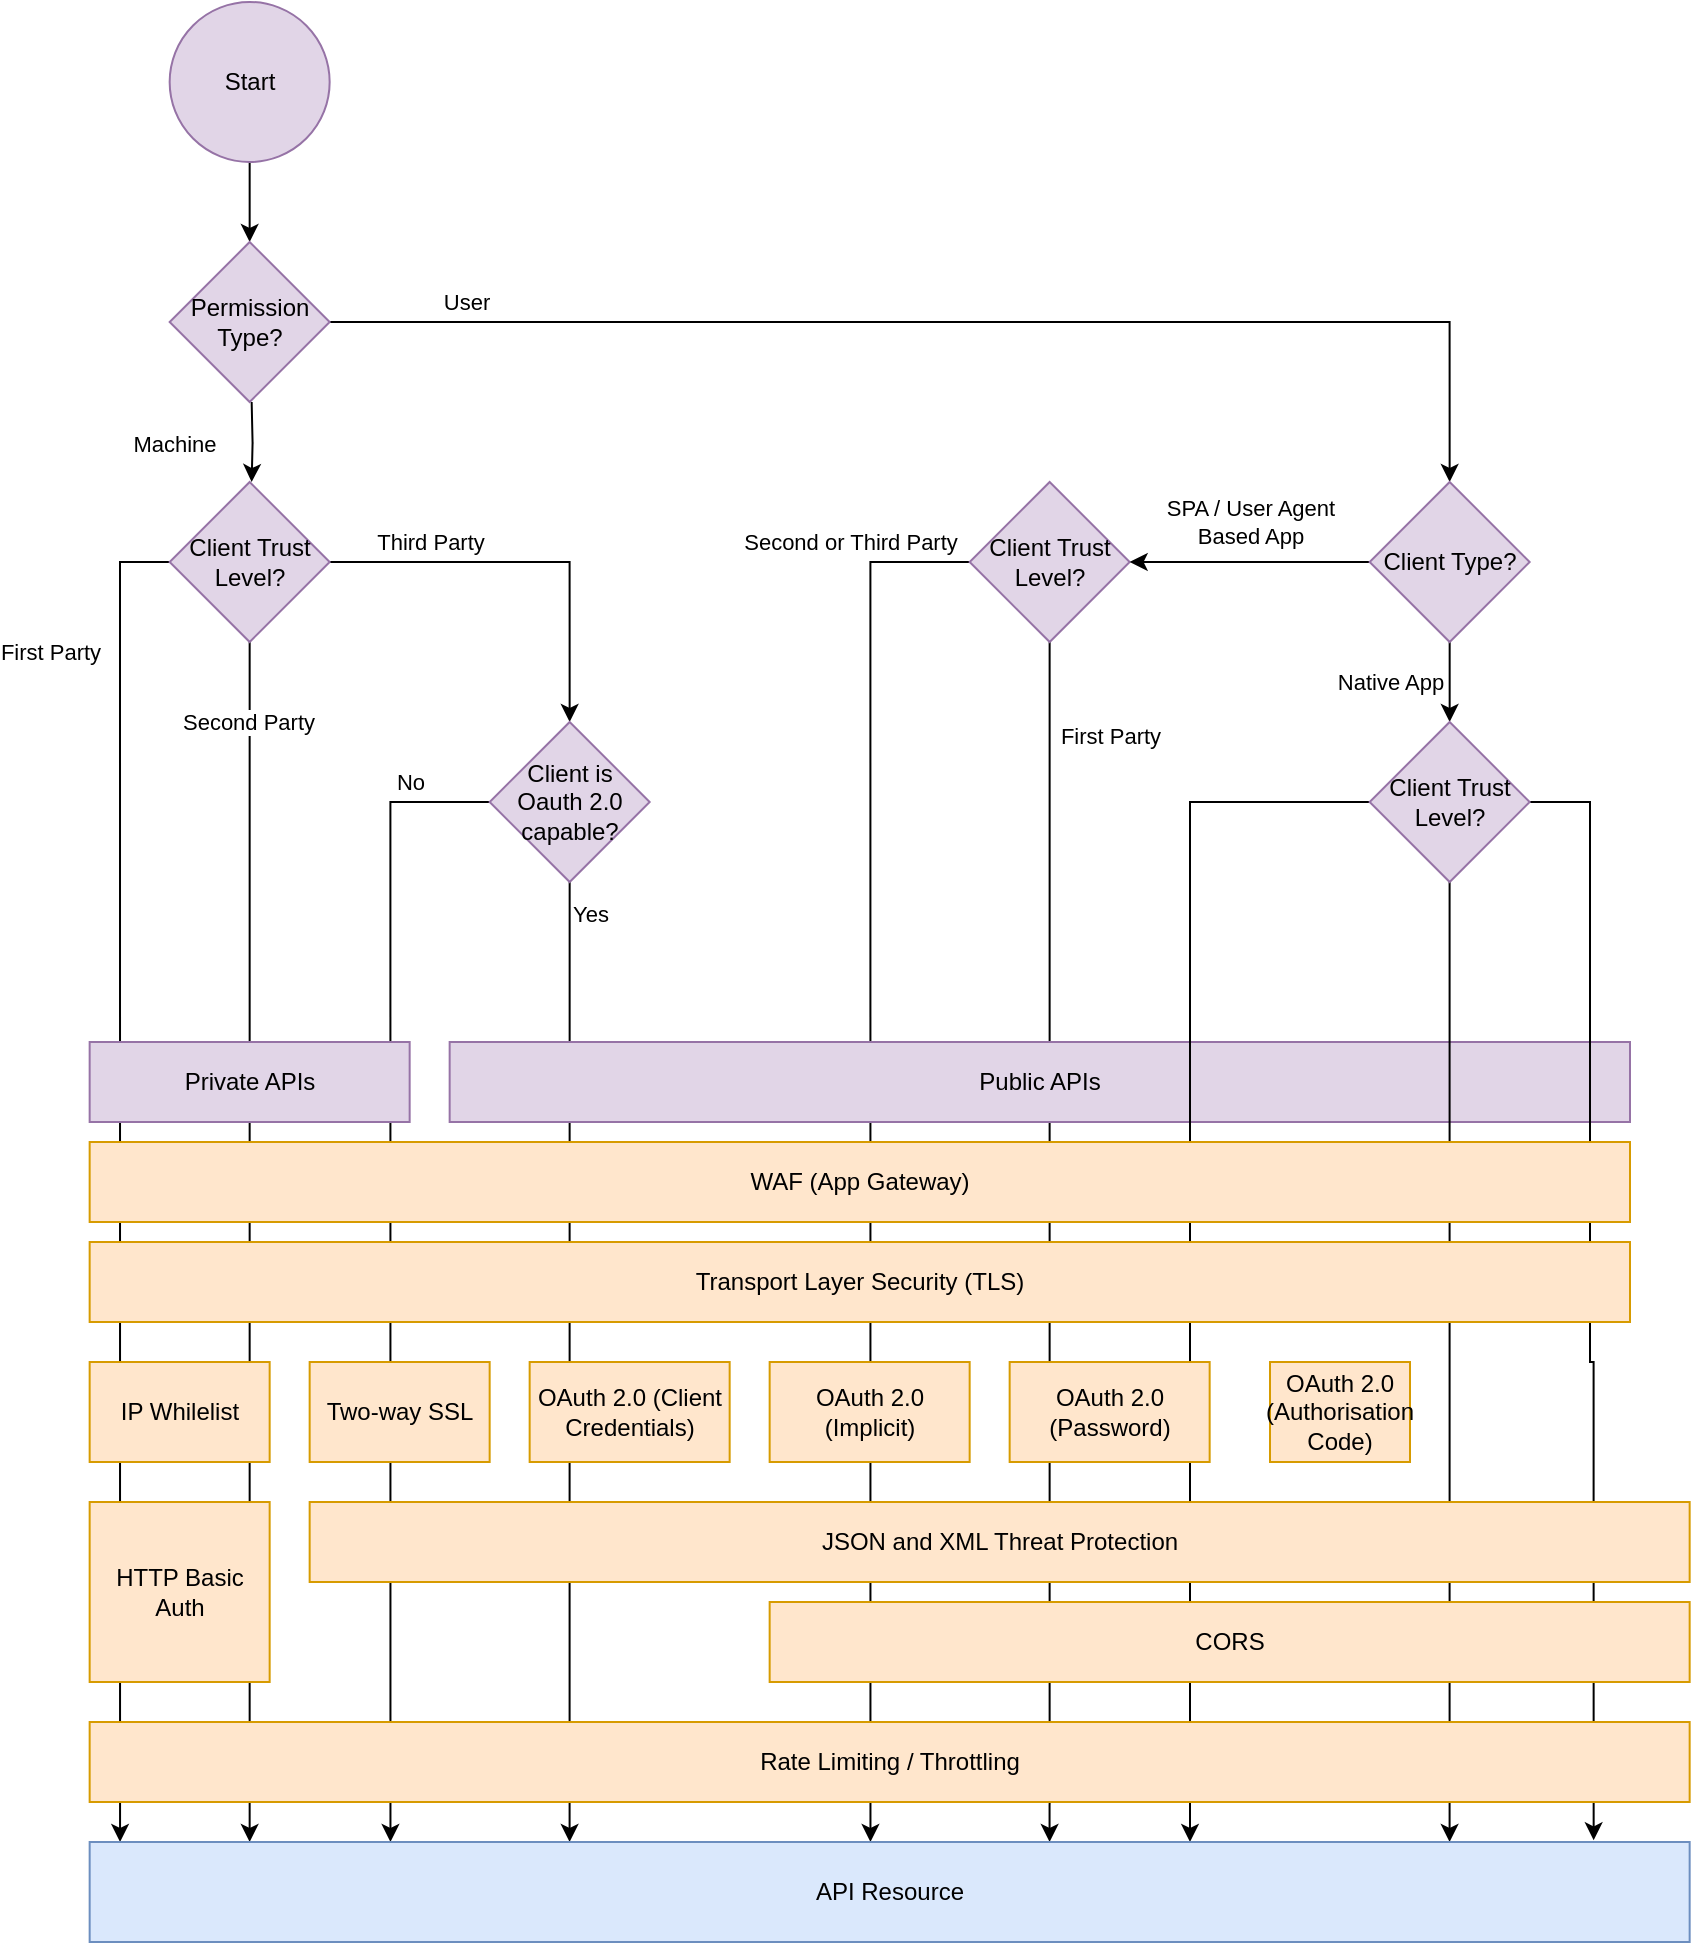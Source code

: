 <mxfile version="16.2.2" type="github">
  <diagram id="lh8g20T3pPVSp0PFc99V" name="Page-1">
    <mxGraphModel dx="695" dy="365" grid="1" gridSize="10" guides="1" tooltips="1" connect="1" arrows="1" fold="1" page="1" pageScale="1" pageWidth="827" pageHeight="1169" math="0" shadow="0">
      <root>
        <mxCell id="0" />
        <mxCell id="1" parent="0" />
        <mxCell id="Meal1JP8hrc1P90qUYBF-5" style="edgeStyle=orthogonalEdgeStyle;rounded=0;orthogonalLoop=1;jettySize=auto;html=1;exitX=0.5;exitY=1;exitDx=0;exitDy=0;entryX=0.5;entryY=0;entryDx=0;entryDy=0;" edge="1" parent="1" source="Meal1JP8hrc1P90qUYBF-1" target="Meal1JP8hrc1P90qUYBF-2">
          <mxGeometry relative="1" as="geometry" />
        </mxCell>
        <mxCell id="Meal1JP8hrc1P90qUYBF-1" value="Start" style="ellipse;whiteSpace=wrap;html=1;aspect=fixed;fillColor=#e1d5e7;strokeColor=#9673a6;" vertex="1" parent="1">
          <mxGeometry x="89.83" y="40" width="80" height="80" as="geometry" />
        </mxCell>
        <mxCell id="Meal1JP8hrc1P90qUYBF-6" value="Machine" style="edgeStyle=orthogonalEdgeStyle;rounded=0;orthogonalLoop=1;jettySize=auto;html=1;" edge="1" parent="1">
          <mxGeometry y="39" relative="1" as="geometry">
            <mxPoint x="130.83" y="240" as="sourcePoint" />
            <mxPoint x="130.83" y="280" as="targetPoint" />
            <mxPoint as="offset" />
          </mxGeometry>
        </mxCell>
        <mxCell id="Meal1JP8hrc1P90qUYBF-10" style="edgeStyle=orthogonalEdgeStyle;rounded=0;orthogonalLoop=1;jettySize=auto;html=1;exitX=1;exitY=0.5;exitDx=0;exitDy=0;entryX=0.5;entryY=0;entryDx=0;entryDy=0;" edge="1" parent="1" source="Meal1JP8hrc1P90qUYBF-2" target="Meal1JP8hrc1P90qUYBF-9">
          <mxGeometry relative="1" as="geometry" />
        </mxCell>
        <mxCell id="Meal1JP8hrc1P90qUYBF-29" value="User" style="edgeLabel;html=1;align=center;verticalAlign=middle;resizable=0;points=[];" vertex="1" connectable="0" parent="Meal1JP8hrc1P90qUYBF-10">
          <mxGeometry x="-0.788" y="3" relative="1" as="geometry">
            <mxPoint y="-7" as="offset" />
          </mxGeometry>
        </mxCell>
        <mxCell id="Meal1JP8hrc1P90qUYBF-2" value="Permission Type?" style="rhombus;whiteSpace=wrap;html=1;fillColor=#e1d5e7;strokeColor=#9673a6;" vertex="1" parent="1">
          <mxGeometry x="89.83" y="160" width="80" height="80" as="geometry" />
        </mxCell>
        <mxCell id="Meal1JP8hrc1P90qUYBF-7" style="edgeStyle=orthogonalEdgeStyle;rounded=0;orthogonalLoop=1;jettySize=auto;html=1;entryX=0.5;entryY=0;entryDx=0;entryDy=0;" edge="1" parent="1" source="Meal1JP8hrc1P90qUYBF-3" target="Meal1JP8hrc1P90qUYBF-4">
          <mxGeometry relative="1" as="geometry" />
        </mxCell>
        <mxCell id="Meal1JP8hrc1P90qUYBF-32" value="Third Party" style="edgeLabel;html=1;align=center;verticalAlign=middle;resizable=0;points=[];" vertex="1" connectable="0" parent="Meal1JP8hrc1P90qUYBF-7">
          <mxGeometry x="-0.505" y="1" relative="1" as="geometry">
            <mxPoint y="-9" as="offset" />
          </mxGeometry>
        </mxCell>
        <mxCell id="Meal1JP8hrc1P90qUYBF-33" style="edgeStyle=orthogonalEdgeStyle;rounded=0;orthogonalLoop=1;jettySize=auto;html=1;entryX=0.019;entryY=0;entryDx=0;entryDy=0;entryPerimeter=0;" edge="1" parent="1" source="Meal1JP8hrc1P90qUYBF-3" target="Meal1JP8hrc1P90qUYBF-28">
          <mxGeometry relative="1" as="geometry">
            <Array as="points">
              <mxPoint x="64.83" y="320" />
            </Array>
          </mxGeometry>
        </mxCell>
        <mxCell id="Meal1JP8hrc1P90qUYBF-35" value="First Party" style="edgeLabel;html=1;align=center;verticalAlign=middle;resizable=0;points=[];" vertex="1" connectable="0" parent="Meal1JP8hrc1P90qUYBF-33">
          <mxGeometry x="-0.79" y="-2" relative="1" as="geometry">
            <mxPoint x="-33" as="offset" />
          </mxGeometry>
        </mxCell>
        <mxCell id="Meal1JP8hrc1P90qUYBF-34" style="edgeStyle=orthogonalEdgeStyle;rounded=0;orthogonalLoop=1;jettySize=auto;html=1;exitX=0.5;exitY=1;exitDx=0;exitDy=0;entryX=0.1;entryY=0;entryDx=0;entryDy=0;entryPerimeter=0;" edge="1" parent="1" source="Meal1JP8hrc1P90qUYBF-3" target="Meal1JP8hrc1P90qUYBF-28">
          <mxGeometry relative="1" as="geometry" />
        </mxCell>
        <mxCell id="Meal1JP8hrc1P90qUYBF-36" value="Second Party" style="edgeLabel;html=1;align=center;verticalAlign=middle;resizable=0;points=[];" vertex="1" connectable="0" parent="Meal1JP8hrc1P90qUYBF-34">
          <mxGeometry x="-0.867" relative="1" as="geometry">
            <mxPoint x="-1" as="offset" />
          </mxGeometry>
        </mxCell>
        <mxCell id="Meal1JP8hrc1P90qUYBF-3" value="Client Trust Level?" style="rhombus;whiteSpace=wrap;html=1;fillColor=#e1d5e7;strokeColor=#9673a6;" vertex="1" parent="1">
          <mxGeometry x="89.83" y="280" width="80" height="80" as="geometry" />
        </mxCell>
        <mxCell id="Meal1JP8hrc1P90qUYBF-37" style="edgeStyle=orthogonalEdgeStyle;rounded=0;orthogonalLoop=1;jettySize=auto;html=1;exitX=0;exitY=0.5;exitDx=0;exitDy=0;entryX=0.188;entryY=0;entryDx=0;entryDy=0;entryPerimeter=0;" edge="1" parent="1" source="Meal1JP8hrc1P90qUYBF-4" target="Meal1JP8hrc1P90qUYBF-28">
          <mxGeometry relative="1" as="geometry">
            <Array as="points">
              <mxPoint x="200" y="440" />
            </Array>
          </mxGeometry>
        </mxCell>
        <mxCell id="Meal1JP8hrc1P90qUYBF-40" value="No" style="edgeLabel;html=1;align=center;verticalAlign=middle;resizable=0;points=[];" vertex="1" connectable="0" parent="Meal1JP8hrc1P90qUYBF-37">
          <mxGeometry x="-0.853" y="-3" relative="1" as="geometry">
            <mxPoint x="2" y="-7" as="offset" />
          </mxGeometry>
        </mxCell>
        <mxCell id="Meal1JP8hrc1P90qUYBF-38" style="edgeStyle=orthogonalEdgeStyle;rounded=0;orthogonalLoop=1;jettySize=auto;html=1;exitX=0.5;exitY=1;exitDx=0;exitDy=0;" edge="1" parent="1" source="Meal1JP8hrc1P90qUYBF-4" target="Meal1JP8hrc1P90qUYBF-28">
          <mxGeometry relative="1" as="geometry">
            <Array as="points">
              <mxPoint x="290" y="820" />
              <mxPoint x="290" y="820" />
            </Array>
          </mxGeometry>
        </mxCell>
        <mxCell id="Meal1JP8hrc1P90qUYBF-41" value="Yes" style="edgeLabel;html=1;align=center;verticalAlign=middle;resizable=0;points=[];" vertex="1" connectable="0" parent="Meal1JP8hrc1P90qUYBF-38">
          <mxGeometry x="-0.934" y="-3" relative="1" as="geometry">
            <mxPoint x="13" as="offset" />
          </mxGeometry>
        </mxCell>
        <mxCell id="Meal1JP8hrc1P90qUYBF-4" value="Client is Oauth 2.0 capable?" style="rhombus;whiteSpace=wrap;html=1;fillColor=#e1d5e7;strokeColor=#9673a6;" vertex="1" parent="1">
          <mxGeometry x="249.83" y="400" width="80" height="80" as="geometry" />
        </mxCell>
        <mxCell id="Meal1JP8hrc1P90qUYBF-39" style="edgeStyle=orthogonalEdgeStyle;rounded=0;orthogonalLoop=1;jettySize=auto;html=1;exitX=0;exitY=0.5;exitDx=0;exitDy=0;entryX=0.488;entryY=0;entryDx=0;entryDy=0;entryPerimeter=0;" edge="1" parent="1" source="Meal1JP8hrc1P90qUYBF-8" target="Meal1JP8hrc1P90qUYBF-28">
          <mxGeometry relative="1" as="geometry" />
        </mxCell>
        <mxCell id="Meal1JP8hrc1P90qUYBF-42" value="Second or Third Party" style="edgeLabel;html=1;align=center;verticalAlign=middle;resizable=0;points=[];" vertex="1" connectable="0" parent="Meal1JP8hrc1P90qUYBF-39">
          <mxGeometry x="-0.677" y="-2" relative="1" as="geometry">
            <mxPoint x="-8" y="-72" as="offset" />
          </mxGeometry>
        </mxCell>
        <mxCell id="Meal1JP8hrc1P90qUYBF-43" style="edgeStyle=orthogonalEdgeStyle;rounded=0;orthogonalLoop=1;jettySize=auto;html=1;exitX=0.5;exitY=1;exitDx=0;exitDy=0;entryX=0.6;entryY=0;entryDx=0;entryDy=0;entryPerimeter=0;" edge="1" parent="1" source="Meal1JP8hrc1P90qUYBF-8" target="Meal1JP8hrc1P90qUYBF-28">
          <mxGeometry relative="1" as="geometry">
            <mxPoint x="541.41" y="1030" as="targetPoint" />
            <mxPoint x="538.243" y="359.997" as="sourcePoint" />
            <Array as="points">
              <mxPoint x="530" y="960" />
            </Array>
          </mxGeometry>
        </mxCell>
        <mxCell id="Meal1JP8hrc1P90qUYBF-44" value="First Party" style="edgeLabel;html=1;align=center;verticalAlign=middle;resizable=0;points=[];" vertex="1" connectable="0" parent="Meal1JP8hrc1P90qUYBF-43">
          <mxGeometry x="-0.844" y="-3" relative="1" as="geometry">
            <mxPoint x="33" as="offset" />
          </mxGeometry>
        </mxCell>
        <mxCell id="Meal1JP8hrc1P90qUYBF-8" value="Client Trust Level?" style="rhombus;whiteSpace=wrap;html=1;fillColor=#e1d5e7;strokeColor=#9673a6;" vertex="1" parent="1">
          <mxGeometry x="489.83" y="280" width="80" height="80" as="geometry" />
        </mxCell>
        <mxCell id="Meal1JP8hrc1P90qUYBF-11" value="SPA / User Agent &lt;br&gt;Based App" style="edgeStyle=orthogonalEdgeStyle;rounded=0;orthogonalLoop=1;jettySize=auto;html=1;" edge="1" parent="1" source="Meal1JP8hrc1P90qUYBF-9" target="Meal1JP8hrc1P90qUYBF-8">
          <mxGeometry x="-0.003" y="-20" relative="1" as="geometry">
            <mxPoint as="offset" />
          </mxGeometry>
        </mxCell>
        <mxCell id="Meal1JP8hrc1P90qUYBF-15" value="Native App" style="edgeStyle=orthogonalEdgeStyle;rounded=0;orthogonalLoop=1;jettySize=auto;html=1;" edge="1" parent="1" source="Meal1JP8hrc1P90qUYBF-9" target="Meal1JP8hrc1P90qUYBF-14">
          <mxGeometry y="-30" relative="1" as="geometry">
            <mxPoint as="offset" />
          </mxGeometry>
        </mxCell>
        <mxCell id="Meal1JP8hrc1P90qUYBF-9" value="Client Type?" style="rhombus;whiteSpace=wrap;html=1;fillColor=#e1d5e7;strokeColor=#9673a6;" vertex="1" parent="1">
          <mxGeometry x="689.83" y="280" width="80" height="80" as="geometry" />
        </mxCell>
        <mxCell id="Meal1JP8hrc1P90qUYBF-12" value="Private APIs" style="rounded=0;whiteSpace=wrap;html=1;fillColor=#e1d5e7;strokeColor=#9673a6;" vertex="1" parent="1">
          <mxGeometry x="49.83" y="560" width="160" height="40" as="geometry" />
        </mxCell>
        <mxCell id="Meal1JP8hrc1P90qUYBF-13" value="Public APIs" style="rounded=0;whiteSpace=wrap;html=1;fillColor=#e1d5e7;strokeColor=#9673a6;" vertex="1" parent="1">
          <mxGeometry x="229.83" y="560" width="590.17" height="40" as="geometry" />
        </mxCell>
        <mxCell id="Meal1JP8hrc1P90qUYBF-45" style="edgeStyle=orthogonalEdgeStyle;rounded=0;orthogonalLoop=1;jettySize=auto;html=1;" edge="1" parent="1" source="Meal1JP8hrc1P90qUYBF-14" target="Meal1JP8hrc1P90qUYBF-28">
          <mxGeometry relative="1" as="geometry">
            <Array as="points">
              <mxPoint x="600" y="440" />
            </Array>
          </mxGeometry>
        </mxCell>
        <mxCell id="Meal1JP8hrc1P90qUYBF-46" style="edgeStyle=orthogonalEdgeStyle;rounded=0;orthogonalLoop=1;jettySize=auto;html=1;" edge="1" parent="1" source="Meal1JP8hrc1P90qUYBF-14" target="Meal1JP8hrc1P90qUYBF-28">
          <mxGeometry relative="1" as="geometry">
            <Array as="points">
              <mxPoint x="730" y="850" />
              <mxPoint x="730" y="850" />
            </Array>
          </mxGeometry>
        </mxCell>
        <mxCell id="Meal1JP8hrc1P90qUYBF-47" style="edgeStyle=orthogonalEdgeStyle;rounded=0;orthogonalLoop=1;jettySize=auto;html=1;entryX=0.94;entryY=-0.017;entryDx=0;entryDy=0;entryPerimeter=0;" edge="1" parent="1" source="Meal1JP8hrc1P90qUYBF-14" target="Meal1JP8hrc1P90qUYBF-28">
          <mxGeometry relative="1" as="geometry">
            <Array as="points">
              <mxPoint x="800" y="440" />
              <mxPoint x="800" y="720" />
              <mxPoint x="802" y="720" />
            </Array>
          </mxGeometry>
        </mxCell>
        <mxCell id="Meal1JP8hrc1P90qUYBF-14" value="Client Trust Level?" style="rhombus;whiteSpace=wrap;html=1;fillColor=#e1d5e7;strokeColor=#9673a6;" vertex="1" parent="1">
          <mxGeometry x="689.83" y="400" width="80" height="80" as="geometry" />
        </mxCell>
        <mxCell id="Meal1JP8hrc1P90qUYBF-16" value="WAF (App Gateway)" style="rounded=0;whiteSpace=wrap;html=1;fillColor=#ffe6cc;strokeColor=#d79b00;" vertex="1" parent="1">
          <mxGeometry x="49.83" y="610" width="770.17" height="40" as="geometry" />
        </mxCell>
        <mxCell id="Meal1JP8hrc1P90qUYBF-17" value="Transport Layer Security (TLS)" style="rounded=0;whiteSpace=wrap;html=1;fillColor=#ffe6cc;strokeColor=#d79b00;" vertex="1" parent="1">
          <mxGeometry x="49.83" y="660" width="770.17" height="40" as="geometry" />
        </mxCell>
        <mxCell id="Meal1JP8hrc1P90qUYBF-18" value="IP Whilelist" style="rounded=0;whiteSpace=wrap;html=1;fillColor=#ffe6cc;strokeColor=#d79b00;" vertex="1" parent="1">
          <mxGeometry x="49.83" y="720" width="90" height="50" as="geometry" />
        </mxCell>
        <mxCell id="Meal1JP8hrc1P90qUYBF-19" value="Two-way SSL" style="rounded=0;whiteSpace=wrap;html=1;fillColor=#ffe6cc;strokeColor=#d79b00;" vertex="1" parent="1">
          <mxGeometry x="159.83" y="720" width="90" height="50" as="geometry" />
        </mxCell>
        <mxCell id="Meal1JP8hrc1P90qUYBF-20" value="OAuth 2.0 (Client Credentials)" style="rounded=0;whiteSpace=wrap;html=1;fillColor=#ffe6cc;strokeColor=#d79b00;" vertex="1" parent="1">
          <mxGeometry x="269.83" y="720" width="100" height="50" as="geometry" />
        </mxCell>
        <mxCell id="Meal1JP8hrc1P90qUYBF-21" value="OAuth 2.0 (Implicit)" style="rounded=0;whiteSpace=wrap;html=1;fillColor=#ffe6cc;strokeColor=#d79b00;" vertex="1" parent="1">
          <mxGeometry x="389.83" y="720" width="100" height="50" as="geometry" />
        </mxCell>
        <mxCell id="Meal1JP8hrc1P90qUYBF-22" value="OAuth 2.0 (Password)" style="rounded=0;whiteSpace=wrap;html=1;fillColor=#ffe6cc;strokeColor=#d79b00;" vertex="1" parent="1">
          <mxGeometry x="509.83" y="720" width="100" height="50" as="geometry" />
        </mxCell>
        <mxCell id="Meal1JP8hrc1P90qUYBF-23" value="OAuth 2.0 (Authorisation Code)" style="rounded=0;whiteSpace=wrap;html=1;fillColor=#ffe6cc;strokeColor=#d79b00;" vertex="1" parent="1">
          <mxGeometry x="640" y="720" width="70" height="50" as="geometry" />
        </mxCell>
        <mxCell id="Meal1JP8hrc1P90qUYBF-24" value="HTTP Basic Auth" style="rounded=0;whiteSpace=wrap;html=1;fillColor=#ffe6cc;strokeColor=#d79b00;" vertex="1" parent="1">
          <mxGeometry x="49.83" y="790" width="90" height="90" as="geometry" />
        </mxCell>
        <mxCell id="Meal1JP8hrc1P90qUYBF-25" value="JSON and XML Threat Protection" style="rounded=0;whiteSpace=wrap;html=1;fillColor=#ffe6cc;strokeColor=#d79b00;" vertex="1" parent="1">
          <mxGeometry x="159.83" y="790" width="690" height="40" as="geometry" />
        </mxCell>
        <mxCell id="Meal1JP8hrc1P90qUYBF-26" value="CORS" style="rounded=0;whiteSpace=wrap;html=1;fillColor=#ffe6cc;strokeColor=#d79b00;" vertex="1" parent="1">
          <mxGeometry x="389.83" y="840" width="460" height="40" as="geometry" />
        </mxCell>
        <mxCell id="Meal1JP8hrc1P90qUYBF-27" value="Rate Limiting / Throttling" style="rounded=0;whiteSpace=wrap;html=1;fillColor=#ffe6cc;strokeColor=#d79b00;" vertex="1" parent="1">
          <mxGeometry x="49.83" y="900" width="800" height="40" as="geometry" />
        </mxCell>
        <mxCell id="Meal1JP8hrc1P90qUYBF-28" value="API Resource" style="rounded=0;whiteSpace=wrap;html=1;fillColor=#dae8fc;strokeColor=#6c8ebf;" vertex="1" parent="1">
          <mxGeometry x="49.83" y="960" width="800" height="50" as="geometry" />
        </mxCell>
      </root>
    </mxGraphModel>
  </diagram>
</mxfile>
